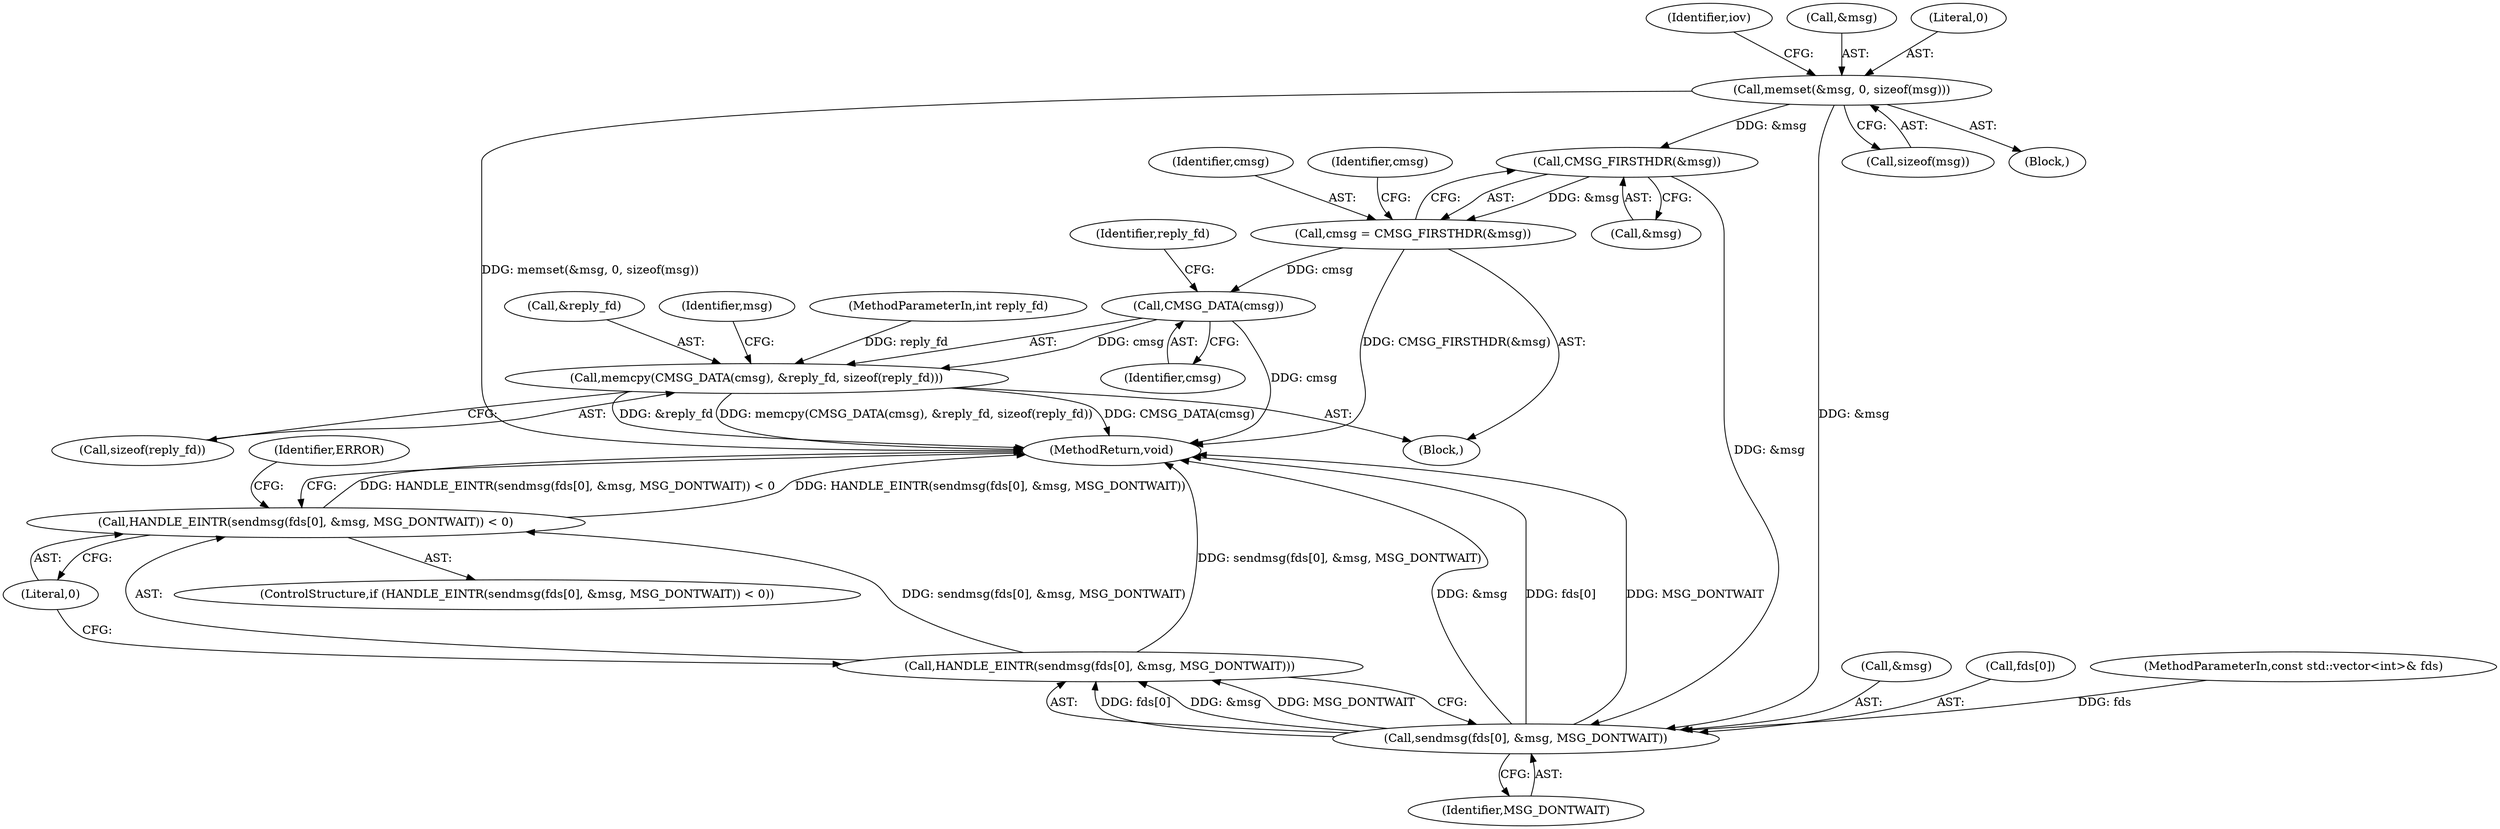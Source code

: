 digraph "0_Chrome_aac449e7154720b895ff1e7f3497c2ce95ae1a5a@API" {
"1000109" [label="(Call,memset(&msg, 0, sizeof(msg)))"];
"1000168" [label="(Call,CMSG_FIRSTHDR(&msg))"];
"1000166" [label="(Call,cmsg = CMSG_FIRSTHDR(&msg))"];
"1000189" [label="(Call,CMSG_DATA(cmsg))"];
"1000188" [label="(Call,memcpy(CMSG_DATA(cmsg), &reply_fd, sizeof(reply_fd)))"];
"1000205" [label="(Call,sendmsg(fds[0], &msg, MSG_DONTWAIT))"];
"1000204" [label="(Call,HANDLE_EINTR(sendmsg(fds[0], &msg, MSG_DONTWAIT)))"];
"1000203" [label="(Call,HANDLE_EINTR(sendmsg(fds[0], &msg, MSG_DONTWAIT)) < 0)"];
"1000212" [label="(Literal,0)"];
"1000204" [label="(Call,HANDLE_EINTR(sendmsg(fds[0], &msg, MSG_DONTWAIT)))"];
"1000167" [label="(Identifier,cmsg)"];
"1000209" [label="(Call,&msg)"];
"1000117" [label="(Identifier,iov)"];
"1000188" [label="(Call,memcpy(CMSG_DATA(cmsg), &reply_fd, sizeof(reply_fd)))"];
"1000193" [label="(Call,sizeof(reply_fd))"];
"1000211" [label="(Identifier,MSG_DONTWAIT)"];
"1000189" [label="(Call,CMSG_DATA(cmsg))"];
"1000113" [label="(Call,sizeof(msg))"];
"1000135" [label="(Block,)"];
"1000168" [label="(Call,CMSG_FIRSTHDR(&msg))"];
"1000191" [label="(Call,&reply_fd)"];
"1000206" [label="(Call,fds[0])"];
"1000166" [label="(Call,cmsg = CMSG_FIRSTHDR(&msg))"];
"1000110" [label="(Call,&msg)"];
"1000205" [label="(Call,sendmsg(fds[0], &msg, MSG_DONTWAIT))"];
"1000203" [label="(Call,HANDLE_EINTR(sendmsg(fds[0], &msg, MSG_DONTWAIT)) < 0)"];
"1000202" [label="(ControlStructure,if (HANDLE_EINTR(sendmsg(fds[0], &msg, MSG_DONTWAIT)) < 0))"];
"1000192" [label="(Identifier,reply_fd)"];
"1000215" [label="(Identifier,ERROR)"];
"1000197" [label="(Identifier,msg)"];
"1000107" [label="(Block,)"];
"1000190" [label="(Identifier,cmsg)"];
"1000104" [label="(MethodParameterIn,const std::vector<int>& fds)"];
"1000217" [label="(MethodReturn,void)"];
"1000169" [label="(Call,&msg)"];
"1000109" [label="(Call,memset(&msg, 0, sizeof(msg)))"];
"1000173" [label="(Identifier,cmsg)"];
"1000106" [label="(MethodParameterIn,int reply_fd)"];
"1000112" [label="(Literal,0)"];
"1000109" -> "1000107"  [label="AST: "];
"1000109" -> "1000113"  [label="CFG: "];
"1000110" -> "1000109"  [label="AST: "];
"1000112" -> "1000109"  [label="AST: "];
"1000113" -> "1000109"  [label="AST: "];
"1000117" -> "1000109"  [label="CFG: "];
"1000109" -> "1000217"  [label="DDG: memset(&msg, 0, sizeof(msg))"];
"1000109" -> "1000168"  [label="DDG: &msg"];
"1000109" -> "1000205"  [label="DDG: &msg"];
"1000168" -> "1000166"  [label="AST: "];
"1000168" -> "1000169"  [label="CFG: "];
"1000169" -> "1000168"  [label="AST: "];
"1000166" -> "1000168"  [label="CFG: "];
"1000168" -> "1000166"  [label="DDG: &msg"];
"1000168" -> "1000205"  [label="DDG: &msg"];
"1000166" -> "1000135"  [label="AST: "];
"1000167" -> "1000166"  [label="AST: "];
"1000173" -> "1000166"  [label="CFG: "];
"1000166" -> "1000217"  [label="DDG: CMSG_FIRSTHDR(&msg)"];
"1000166" -> "1000189"  [label="DDG: cmsg"];
"1000189" -> "1000188"  [label="AST: "];
"1000189" -> "1000190"  [label="CFG: "];
"1000190" -> "1000189"  [label="AST: "];
"1000192" -> "1000189"  [label="CFG: "];
"1000189" -> "1000217"  [label="DDG: cmsg"];
"1000189" -> "1000188"  [label="DDG: cmsg"];
"1000188" -> "1000135"  [label="AST: "];
"1000188" -> "1000193"  [label="CFG: "];
"1000191" -> "1000188"  [label="AST: "];
"1000193" -> "1000188"  [label="AST: "];
"1000197" -> "1000188"  [label="CFG: "];
"1000188" -> "1000217"  [label="DDG: memcpy(CMSG_DATA(cmsg), &reply_fd, sizeof(reply_fd))"];
"1000188" -> "1000217"  [label="DDG: CMSG_DATA(cmsg)"];
"1000188" -> "1000217"  [label="DDG: &reply_fd"];
"1000106" -> "1000188"  [label="DDG: reply_fd"];
"1000205" -> "1000204"  [label="AST: "];
"1000205" -> "1000211"  [label="CFG: "];
"1000206" -> "1000205"  [label="AST: "];
"1000209" -> "1000205"  [label="AST: "];
"1000211" -> "1000205"  [label="AST: "];
"1000204" -> "1000205"  [label="CFG: "];
"1000205" -> "1000217"  [label="DDG: &msg"];
"1000205" -> "1000217"  [label="DDG: fds[0]"];
"1000205" -> "1000217"  [label="DDG: MSG_DONTWAIT"];
"1000205" -> "1000204"  [label="DDG: fds[0]"];
"1000205" -> "1000204"  [label="DDG: &msg"];
"1000205" -> "1000204"  [label="DDG: MSG_DONTWAIT"];
"1000104" -> "1000205"  [label="DDG: fds"];
"1000204" -> "1000203"  [label="AST: "];
"1000212" -> "1000204"  [label="CFG: "];
"1000204" -> "1000217"  [label="DDG: sendmsg(fds[0], &msg, MSG_DONTWAIT)"];
"1000204" -> "1000203"  [label="DDG: sendmsg(fds[0], &msg, MSG_DONTWAIT)"];
"1000203" -> "1000202"  [label="AST: "];
"1000203" -> "1000212"  [label="CFG: "];
"1000212" -> "1000203"  [label="AST: "];
"1000215" -> "1000203"  [label="CFG: "];
"1000217" -> "1000203"  [label="CFG: "];
"1000203" -> "1000217"  [label="DDG: HANDLE_EINTR(sendmsg(fds[0], &msg, MSG_DONTWAIT)) < 0"];
"1000203" -> "1000217"  [label="DDG: HANDLE_EINTR(sendmsg(fds[0], &msg, MSG_DONTWAIT))"];
}
